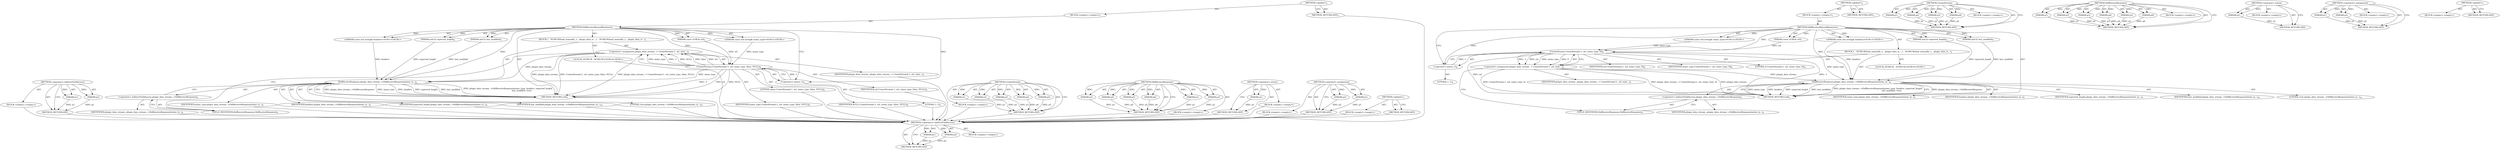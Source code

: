 digraph "&lt;global&gt;" {
vulnerable_87 [label=<(METHOD,&lt;operator&gt;.indirectFieldAccess)>];
vulnerable_88 [label=<(PARAM,p1)>];
vulnerable_89 [label=<(PARAM,p2)>];
vulnerable_90 [label=<(BLOCK,&lt;empty&gt;,&lt;empty&gt;)>];
vulnerable_91 [label=<(METHOD_RETURN,ANY)>];
vulnerable_6 [label=<(METHOD,&lt;global&gt;)<SUB>1</SUB>>];
vulnerable_7 [label=<(BLOCK,&lt;empty&gt;,&lt;empty&gt;)<SUB>1</SUB>>];
vulnerable_8 [label=<(METHOD,DidReceiveManualResponse)<SUB>1</SUB>>];
vulnerable_9 [label=<(PARAM,const GURL&amp; url)<SUB>1</SUB>>];
vulnerable_10 [label="<(PARAM,const std::string&amp; mime_type)<SUB>2</SUB>>"];
vulnerable_11 [label="<(PARAM,const std::string&amp; headers)<SUB>3</SUB>>"];
vulnerable_12 [label=<(PARAM,uint32 expected_length)<SUB>4</SUB>>];
vulnerable_13 [label=<(PARAM,uint32 last_modified)<SUB>5</SUB>>];
vulnerable_14 [label=<(BLOCK,{
   DCHECK(load_manually_);
 
  plugin_data_st...,{
   DCHECK(load_manually_);
 
  plugin_data_st...)<SUB>5</SUB>>];
vulnerable_15 [label="<(LOCAL,DCHECK : DCHECK)<SUB>6</SUB>>"];
vulnerable_16 [label=<(&lt;operator&gt;.assignment,plugin_data_stream_ = CreateStream(-1, url, mim...)<SUB>8</SUB>>];
vulnerable_17 [label=<(IDENTIFIER,plugin_data_stream_,plugin_data_stream_ = CreateStream(-1, url, mim...)<SUB>8</SUB>>];
vulnerable_18 [label=<(CreateStream,CreateStream(-1, url, mime_type, false, NULL))<SUB>8</SUB>>];
vulnerable_19 [label=<(&lt;operator&gt;.minus,-1)<SUB>8</SUB>>];
vulnerable_20 [label=<(LITERAL,1,-1)<SUB>8</SUB>>];
vulnerable_21 [label=<(IDENTIFIER,url,CreateStream(-1, url, mime_type, false, NULL))<SUB>8</SUB>>];
vulnerable_22 [label=<(IDENTIFIER,mime_type,CreateStream(-1, url, mime_type, false, NULL))<SUB>8</SUB>>];
vulnerable_23 [label=<(LITERAL,false,CreateStream(-1, url, mime_type, false, NULL))<SUB>8</SUB>>];
vulnerable_24 [label=<(IDENTIFIER,NULL,CreateStream(-1, url, mime_type, false, NULL))<SUB>8</SUB>>];
vulnerable_25 [label=<(DidReceiveResponse,plugin_data_stream_-&gt;DidReceiveResponse(mime_ty...)<SUB>9</SUB>>];
vulnerable_26 [label=<(&lt;operator&gt;.indirectFieldAccess,plugin_data_stream_-&gt;DidReceiveResponse)<SUB>9</SUB>>];
vulnerable_27 [label=<(IDENTIFIER,plugin_data_stream_,plugin_data_stream_-&gt;DidReceiveResponse(mime_ty...)<SUB>9</SUB>>];
vulnerable_28 [label=<(FIELD_IDENTIFIER,DidReceiveResponse,DidReceiveResponse)<SUB>9</SUB>>];
vulnerable_29 [label=<(IDENTIFIER,mime_type,plugin_data_stream_-&gt;DidReceiveResponse(mime_ty...)<SUB>9</SUB>>];
vulnerable_30 [label=<(IDENTIFIER,headers,plugin_data_stream_-&gt;DidReceiveResponse(mime_ty...)<SUB>9</SUB>>];
vulnerable_31 [label=<(IDENTIFIER,expected_length,plugin_data_stream_-&gt;DidReceiveResponse(mime_ty...)<SUB>9</SUB>>];
vulnerable_32 [label=<(IDENTIFIER,last_modified,plugin_data_stream_-&gt;DidReceiveResponse(mime_ty...)<SUB>10</SUB>>];
vulnerable_33 [label=<(LITERAL,true,plugin_data_stream_-&gt;DidReceiveResponse(mime_ty...)<SUB>10</SUB>>];
vulnerable_34 [label=<(METHOD_RETURN,void)<SUB>1</SUB>>];
vulnerable_36 [label=<(METHOD_RETURN,ANY)<SUB>1</SUB>>];
vulnerable_66 [label=<(METHOD,CreateStream)>];
vulnerable_67 [label=<(PARAM,p1)>];
vulnerable_68 [label=<(PARAM,p2)>];
vulnerable_69 [label=<(PARAM,p3)>];
vulnerable_70 [label=<(PARAM,p4)>];
vulnerable_71 [label=<(PARAM,p5)>];
vulnerable_72 [label=<(BLOCK,&lt;empty&gt;,&lt;empty&gt;)>];
vulnerable_73 [label=<(METHOD_RETURN,ANY)>];
vulnerable_78 [label=<(METHOD,DidReceiveResponse)>];
vulnerable_79 [label=<(PARAM,p1)>];
vulnerable_80 [label=<(PARAM,p2)>];
vulnerable_81 [label=<(PARAM,p3)>];
vulnerable_82 [label=<(PARAM,p4)>];
vulnerable_83 [label=<(PARAM,p5)>];
vulnerable_84 [label=<(PARAM,p6)>];
vulnerable_85 [label=<(BLOCK,&lt;empty&gt;,&lt;empty&gt;)>];
vulnerable_86 [label=<(METHOD_RETURN,ANY)>];
vulnerable_74 [label=<(METHOD,&lt;operator&gt;.minus)>];
vulnerable_75 [label=<(PARAM,p1)>];
vulnerable_76 [label=<(BLOCK,&lt;empty&gt;,&lt;empty&gt;)>];
vulnerable_77 [label=<(METHOD_RETURN,ANY)>];
vulnerable_61 [label=<(METHOD,&lt;operator&gt;.assignment)>];
vulnerable_62 [label=<(PARAM,p1)>];
vulnerable_63 [label=<(PARAM,p2)>];
vulnerable_64 [label=<(BLOCK,&lt;empty&gt;,&lt;empty&gt;)>];
vulnerable_65 [label=<(METHOD_RETURN,ANY)>];
vulnerable_55 [label=<(METHOD,&lt;global&gt;)<SUB>1</SUB>>];
vulnerable_56 [label=<(BLOCK,&lt;empty&gt;,&lt;empty&gt;)>];
vulnerable_57 [label=<(METHOD_RETURN,ANY)>];
fixed_85 [label=<(METHOD,&lt;operator&gt;.indirectFieldAccess)>];
fixed_86 [label=<(PARAM,p1)>];
fixed_87 [label=<(PARAM,p2)>];
fixed_88 [label=<(BLOCK,&lt;empty&gt;,&lt;empty&gt;)>];
fixed_89 [label=<(METHOD_RETURN,ANY)>];
fixed_6 [label=<(METHOD,&lt;global&gt;)<SUB>1</SUB>>];
fixed_7 [label=<(BLOCK,&lt;empty&gt;,&lt;empty&gt;)<SUB>1</SUB>>];
fixed_8 [label=<(METHOD,DidReceiveManualResponse)<SUB>1</SUB>>];
fixed_9 [label=<(PARAM,const GURL&amp; url)<SUB>1</SUB>>];
fixed_10 [label="<(PARAM,const std::string&amp; mime_type)<SUB>2</SUB>>"];
fixed_11 [label="<(PARAM,const std::string&amp; headers)<SUB>3</SUB>>"];
fixed_12 [label=<(PARAM,uint32 expected_length)<SUB>4</SUB>>];
fixed_13 [label=<(PARAM,uint32 last_modified)<SUB>5</SUB>>];
fixed_14 [label=<(BLOCK,{
   DCHECK(load_manually_);
 
  plugin_data_st...,{
   DCHECK(load_manually_);
 
  plugin_data_st...)<SUB>5</SUB>>];
fixed_15 [label="<(LOCAL,DCHECK : DCHECK)<SUB>6</SUB>>"];
fixed_16 [label=<(&lt;operator&gt;.assignment,plugin_data_stream_ = CreateStream(-1, url, mim...)<SUB>8</SUB>>];
fixed_17 [label=<(IDENTIFIER,plugin_data_stream_,plugin_data_stream_ = CreateStream(-1, url, mim...)<SUB>8</SUB>>];
fixed_18 [label=<(CreateStream,CreateStream(-1, url, mime_type, 0))<SUB>8</SUB>>];
fixed_19 [label=<(&lt;operator&gt;.minus,-1)<SUB>8</SUB>>];
fixed_20 [label=<(LITERAL,1,-1)<SUB>8</SUB>>];
fixed_21 [label=<(IDENTIFIER,url,CreateStream(-1, url, mime_type, 0))<SUB>8</SUB>>];
fixed_22 [label=<(IDENTIFIER,mime_type,CreateStream(-1, url, mime_type, 0))<SUB>8</SUB>>];
fixed_23 [label=<(LITERAL,0,CreateStream(-1, url, mime_type, 0))<SUB>8</SUB>>];
fixed_24 [label=<(DidReceiveResponse,plugin_data_stream_-&gt;DidReceiveResponse(mime_ty...)<SUB>9</SUB>>];
fixed_25 [label=<(&lt;operator&gt;.indirectFieldAccess,plugin_data_stream_-&gt;DidReceiveResponse)<SUB>9</SUB>>];
fixed_26 [label=<(IDENTIFIER,plugin_data_stream_,plugin_data_stream_-&gt;DidReceiveResponse(mime_ty...)<SUB>9</SUB>>];
fixed_27 [label=<(FIELD_IDENTIFIER,DidReceiveResponse,DidReceiveResponse)<SUB>9</SUB>>];
fixed_28 [label=<(IDENTIFIER,mime_type,plugin_data_stream_-&gt;DidReceiveResponse(mime_ty...)<SUB>9</SUB>>];
fixed_29 [label=<(IDENTIFIER,headers,plugin_data_stream_-&gt;DidReceiveResponse(mime_ty...)<SUB>9</SUB>>];
fixed_30 [label=<(IDENTIFIER,expected_length,plugin_data_stream_-&gt;DidReceiveResponse(mime_ty...)<SUB>9</SUB>>];
fixed_31 [label=<(IDENTIFIER,last_modified,plugin_data_stream_-&gt;DidReceiveResponse(mime_ty...)<SUB>10</SUB>>];
fixed_32 [label=<(LITERAL,true,plugin_data_stream_-&gt;DidReceiveResponse(mime_ty...)<SUB>10</SUB>>];
fixed_33 [label=<(METHOD_RETURN,void)<SUB>1</SUB>>];
fixed_35 [label=<(METHOD_RETURN,ANY)<SUB>1</SUB>>];
fixed_65 [label=<(METHOD,CreateStream)>];
fixed_66 [label=<(PARAM,p1)>];
fixed_67 [label=<(PARAM,p2)>];
fixed_68 [label=<(PARAM,p3)>];
fixed_69 [label=<(PARAM,p4)>];
fixed_70 [label=<(BLOCK,&lt;empty&gt;,&lt;empty&gt;)>];
fixed_71 [label=<(METHOD_RETURN,ANY)>];
fixed_76 [label=<(METHOD,DidReceiveResponse)>];
fixed_77 [label=<(PARAM,p1)>];
fixed_78 [label=<(PARAM,p2)>];
fixed_79 [label=<(PARAM,p3)>];
fixed_80 [label=<(PARAM,p4)>];
fixed_81 [label=<(PARAM,p5)>];
fixed_82 [label=<(PARAM,p6)>];
fixed_83 [label=<(BLOCK,&lt;empty&gt;,&lt;empty&gt;)>];
fixed_84 [label=<(METHOD_RETURN,ANY)>];
fixed_72 [label=<(METHOD,&lt;operator&gt;.minus)>];
fixed_73 [label=<(PARAM,p1)>];
fixed_74 [label=<(BLOCK,&lt;empty&gt;,&lt;empty&gt;)>];
fixed_75 [label=<(METHOD_RETURN,ANY)>];
fixed_60 [label=<(METHOD,&lt;operator&gt;.assignment)>];
fixed_61 [label=<(PARAM,p1)>];
fixed_62 [label=<(PARAM,p2)>];
fixed_63 [label=<(BLOCK,&lt;empty&gt;,&lt;empty&gt;)>];
fixed_64 [label=<(METHOD_RETURN,ANY)>];
fixed_54 [label=<(METHOD,&lt;global&gt;)<SUB>1</SUB>>];
fixed_55 [label=<(BLOCK,&lt;empty&gt;,&lt;empty&gt;)>];
fixed_56 [label=<(METHOD_RETURN,ANY)>];
vulnerable_87 -> vulnerable_88  [key=0, label="AST: "];
vulnerable_87 -> vulnerable_88  [key=1, label="DDG: "];
vulnerable_87 -> vulnerable_90  [key=0, label="AST: "];
vulnerable_87 -> vulnerable_89  [key=0, label="AST: "];
vulnerable_87 -> vulnerable_89  [key=1, label="DDG: "];
vulnerable_87 -> vulnerable_91  [key=0, label="AST: "];
vulnerable_87 -> vulnerable_91  [key=1, label="CFG: "];
vulnerable_88 -> vulnerable_91  [key=0, label="DDG: p1"];
vulnerable_89 -> vulnerable_91  [key=0, label="DDG: p2"];
vulnerable_90 -> fixed_85  [key=0];
vulnerable_91 -> fixed_85  [key=0];
vulnerable_6 -> vulnerable_7  [key=0, label="AST: "];
vulnerable_6 -> vulnerable_36  [key=0, label="AST: "];
vulnerable_6 -> vulnerable_36  [key=1, label="CFG: "];
vulnerable_7 -> vulnerable_8  [key=0, label="AST: "];
vulnerable_8 -> vulnerable_9  [key=0, label="AST: "];
vulnerable_8 -> vulnerable_9  [key=1, label="DDG: "];
vulnerable_8 -> vulnerable_10  [key=0, label="AST: "];
vulnerable_8 -> vulnerable_10  [key=1, label="DDG: "];
vulnerable_8 -> vulnerable_11  [key=0, label="AST: "];
vulnerable_8 -> vulnerable_11  [key=1, label="DDG: "];
vulnerable_8 -> vulnerable_12  [key=0, label="AST: "];
vulnerable_8 -> vulnerable_12  [key=1, label="DDG: "];
vulnerable_8 -> vulnerable_13  [key=0, label="AST: "];
vulnerable_8 -> vulnerable_13  [key=1, label="DDG: "];
vulnerable_8 -> vulnerable_14  [key=0, label="AST: "];
vulnerable_8 -> vulnerable_34  [key=0, label="AST: "];
vulnerable_8 -> vulnerable_19  [key=0, label="CFG: "];
vulnerable_8 -> vulnerable_19  [key=1, label="DDG: "];
vulnerable_8 -> vulnerable_25  [key=0, label="DDG: "];
vulnerable_8 -> vulnerable_18  [key=0, label="DDG: "];
vulnerable_9 -> vulnerable_18  [key=0, label="DDG: url"];
vulnerable_10 -> vulnerable_18  [key=0, label="DDG: mime_type"];
vulnerable_11 -> vulnerable_25  [key=0, label="DDG: headers"];
vulnerable_12 -> vulnerable_25  [key=0, label="DDG: expected_length"];
vulnerable_13 -> vulnerable_25  [key=0, label="DDG: last_modified"];
vulnerable_14 -> vulnerable_15  [key=0, label="AST: "];
vulnerable_14 -> vulnerable_16  [key=0, label="AST: "];
vulnerable_14 -> vulnerable_25  [key=0, label="AST: "];
vulnerable_15 -> fixed_85  [key=0];
vulnerable_16 -> vulnerable_17  [key=0, label="AST: "];
vulnerable_16 -> vulnerable_18  [key=0, label="AST: "];
vulnerable_16 -> vulnerable_28  [key=0, label="CFG: "];
vulnerable_16 -> vulnerable_34  [key=0, label="DDG: plugin_data_stream_"];
vulnerable_16 -> vulnerable_34  [key=1, label="DDG: CreateStream(-1, url, mime_type, false, NULL)"];
vulnerable_16 -> vulnerable_34  [key=2, label="DDG: plugin_data_stream_ = CreateStream(-1, url, mime_type, false, NULL)"];
vulnerable_16 -> vulnerable_25  [key=0, label="DDG: plugin_data_stream_"];
vulnerable_17 -> fixed_85  [key=0];
vulnerable_18 -> vulnerable_19  [key=0, label="AST: "];
vulnerable_18 -> vulnerable_21  [key=0, label="AST: "];
vulnerable_18 -> vulnerable_22  [key=0, label="AST: "];
vulnerable_18 -> vulnerable_23  [key=0, label="AST: "];
vulnerable_18 -> vulnerable_24  [key=0, label="AST: "];
vulnerable_18 -> vulnerable_16  [key=0, label="CFG: "];
vulnerable_18 -> vulnerable_16  [key=1, label="DDG: mime_type"];
vulnerable_18 -> vulnerable_16  [key=2, label="DDG: -1"];
vulnerable_18 -> vulnerable_16  [key=3, label="DDG: NULL"];
vulnerable_18 -> vulnerable_16  [key=4, label="DDG: false"];
vulnerable_18 -> vulnerable_16  [key=5, label="DDG: url"];
vulnerable_18 -> vulnerable_34  [key=0, label="DDG: -1"];
vulnerable_18 -> vulnerable_34  [key=1, label="DDG: url"];
vulnerable_18 -> vulnerable_34  [key=2, label="DDG: NULL"];
vulnerable_18 -> vulnerable_25  [key=0, label="DDG: mime_type"];
vulnerable_19 -> vulnerable_20  [key=0, label="AST: "];
vulnerable_19 -> vulnerable_18  [key=0, label="CFG: "];
vulnerable_19 -> vulnerable_18  [key=1, label="DDG: 1"];
vulnerable_20 -> fixed_85  [key=0];
vulnerable_21 -> fixed_85  [key=0];
vulnerable_22 -> fixed_85  [key=0];
vulnerable_23 -> fixed_85  [key=0];
vulnerable_24 -> fixed_85  [key=0];
vulnerable_25 -> vulnerable_26  [key=0, label="AST: "];
vulnerable_25 -> vulnerable_29  [key=0, label="AST: "];
vulnerable_25 -> vulnerable_30  [key=0, label="AST: "];
vulnerable_25 -> vulnerable_31  [key=0, label="AST: "];
vulnerable_25 -> vulnerable_32  [key=0, label="AST: "];
vulnerable_25 -> vulnerable_33  [key=0, label="AST: "];
vulnerable_25 -> vulnerable_34  [key=0, label="CFG: "];
vulnerable_25 -> vulnerable_34  [key=1, label="DDG: plugin_data_stream_-&gt;DidReceiveResponse"];
vulnerable_25 -> vulnerable_34  [key=2, label="DDG: mime_type"];
vulnerable_25 -> vulnerable_34  [key=3, label="DDG: headers"];
vulnerable_25 -> vulnerable_34  [key=4, label="DDG: expected_length"];
vulnerable_25 -> vulnerable_34  [key=5, label="DDG: last_modified"];
vulnerable_25 -> vulnerable_34  [key=6, label="DDG: plugin_data_stream_-&gt;DidReceiveResponse(mime_type, headers, expected_length,
                                           last_modified, true)"];
vulnerable_26 -> vulnerable_27  [key=0, label="AST: "];
vulnerable_26 -> vulnerable_28  [key=0, label="AST: "];
vulnerable_26 -> vulnerable_25  [key=0, label="CFG: "];
vulnerable_27 -> fixed_85  [key=0];
vulnerable_28 -> vulnerable_26  [key=0, label="CFG: "];
vulnerable_29 -> fixed_85  [key=0];
vulnerable_30 -> fixed_85  [key=0];
vulnerable_31 -> fixed_85  [key=0];
vulnerable_32 -> fixed_85  [key=0];
vulnerable_33 -> fixed_85  [key=0];
vulnerable_34 -> fixed_85  [key=0];
vulnerable_36 -> fixed_85  [key=0];
vulnerable_66 -> vulnerable_67  [key=0, label="AST: "];
vulnerable_66 -> vulnerable_67  [key=1, label="DDG: "];
vulnerable_66 -> vulnerable_72  [key=0, label="AST: "];
vulnerable_66 -> vulnerable_68  [key=0, label="AST: "];
vulnerable_66 -> vulnerable_68  [key=1, label="DDG: "];
vulnerable_66 -> vulnerable_73  [key=0, label="AST: "];
vulnerable_66 -> vulnerable_73  [key=1, label="CFG: "];
vulnerable_66 -> vulnerable_69  [key=0, label="AST: "];
vulnerable_66 -> vulnerable_69  [key=1, label="DDG: "];
vulnerable_66 -> vulnerable_70  [key=0, label="AST: "];
vulnerable_66 -> vulnerable_70  [key=1, label="DDG: "];
vulnerable_66 -> vulnerable_71  [key=0, label="AST: "];
vulnerable_66 -> vulnerable_71  [key=1, label="DDG: "];
vulnerable_67 -> vulnerable_73  [key=0, label="DDG: p1"];
vulnerable_68 -> vulnerable_73  [key=0, label="DDG: p2"];
vulnerable_69 -> vulnerable_73  [key=0, label="DDG: p3"];
vulnerable_70 -> vulnerable_73  [key=0, label="DDG: p4"];
vulnerable_71 -> vulnerable_73  [key=0, label="DDG: p5"];
vulnerable_72 -> fixed_85  [key=0];
vulnerable_73 -> fixed_85  [key=0];
vulnerable_78 -> vulnerable_79  [key=0, label="AST: "];
vulnerable_78 -> vulnerable_79  [key=1, label="DDG: "];
vulnerable_78 -> vulnerable_85  [key=0, label="AST: "];
vulnerable_78 -> vulnerable_80  [key=0, label="AST: "];
vulnerable_78 -> vulnerable_80  [key=1, label="DDG: "];
vulnerable_78 -> vulnerable_86  [key=0, label="AST: "];
vulnerable_78 -> vulnerable_86  [key=1, label="CFG: "];
vulnerable_78 -> vulnerable_81  [key=0, label="AST: "];
vulnerable_78 -> vulnerable_81  [key=1, label="DDG: "];
vulnerable_78 -> vulnerable_82  [key=0, label="AST: "];
vulnerable_78 -> vulnerable_82  [key=1, label="DDG: "];
vulnerable_78 -> vulnerable_83  [key=0, label="AST: "];
vulnerable_78 -> vulnerable_83  [key=1, label="DDG: "];
vulnerable_78 -> vulnerable_84  [key=0, label="AST: "];
vulnerable_78 -> vulnerable_84  [key=1, label="DDG: "];
vulnerable_79 -> vulnerable_86  [key=0, label="DDG: p1"];
vulnerable_80 -> vulnerable_86  [key=0, label="DDG: p2"];
vulnerable_81 -> vulnerable_86  [key=0, label="DDG: p3"];
vulnerable_82 -> vulnerable_86  [key=0, label="DDG: p4"];
vulnerable_83 -> vulnerable_86  [key=0, label="DDG: p5"];
vulnerable_84 -> vulnerable_86  [key=0, label="DDG: p6"];
vulnerable_85 -> fixed_85  [key=0];
vulnerable_86 -> fixed_85  [key=0];
vulnerable_74 -> vulnerable_75  [key=0, label="AST: "];
vulnerable_74 -> vulnerable_75  [key=1, label="DDG: "];
vulnerable_74 -> vulnerable_76  [key=0, label="AST: "];
vulnerable_74 -> vulnerable_77  [key=0, label="AST: "];
vulnerable_74 -> vulnerable_77  [key=1, label="CFG: "];
vulnerable_75 -> vulnerable_77  [key=0, label="DDG: p1"];
vulnerable_76 -> fixed_85  [key=0];
vulnerable_77 -> fixed_85  [key=0];
vulnerable_61 -> vulnerable_62  [key=0, label="AST: "];
vulnerable_61 -> vulnerable_62  [key=1, label="DDG: "];
vulnerable_61 -> vulnerable_64  [key=0, label="AST: "];
vulnerable_61 -> vulnerable_63  [key=0, label="AST: "];
vulnerable_61 -> vulnerable_63  [key=1, label="DDG: "];
vulnerable_61 -> vulnerable_65  [key=0, label="AST: "];
vulnerable_61 -> vulnerable_65  [key=1, label="CFG: "];
vulnerable_62 -> vulnerable_65  [key=0, label="DDG: p1"];
vulnerable_63 -> vulnerable_65  [key=0, label="DDG: p2"];
vulnerable_64 -> fixed_85  [key=0];
vulnerable_65 -> fixed_85  [key=0];
vulnerable_55 -> vulnerable_56  [key=0, label="AST: "];
vulnerable_55 -> vulnerable_57  [key=0, label="AST: "];
vulnerable_55 -> vulnerable_57  [key=1, label="CFG: "];
vulnerable_56 -> fixed_85  [key=0];
vulnerable_57 -> fixed_85  [key=0];
fixed_85 -> fixed_86  [key=0, label="AST: "];
fixed_85 -> fixed_86  [key=1, label="DDG: "];
fixed_85 -> fixed_88  [key=0, label="AST: "];
fixed_85 -> fixed_87  [key=0, label="AST: "];
fixed_85 -> fixed_87  [key=1, label="DDG: "];
fixed_85 -> fixed_89  [key=0, label="AST: "];
fixed_85 -> fixed_89  [key=1, label="CFG: "];
fixed_86 -> fixed_89  [key=0, label="DDG: p1"];
fixed_87 -> fixed_89  [key=0, label="DDG: p2"];
fixed_6 -> fixed_7  [key=0, label="AST: "];
fixed_6 -> fixed_35  [key=0, label="AST: "];
fixed_6 -> fixed_35  [key=1, label="CFG: "];
fixed_7 -> fixed_8  [key=0, label="AST: "];
fixed_8 -> fixed_9  [key=0, label="AST: "];
fixed_8 -> fixed_9  [key=1, label="DDG: "];
fixed_8 -> fixed_10  [key=0, label="AST: "];
fixed_8 -> fixed_10  [key=1, label="DDG: "];
fixed_8 -> fixed_11  [key=0, label="AST: "];
fixed_8 -> fixed_11  [key=1, label="DDG: "];
fixed_8 -> fixed_12  [key=0, label="AST: "];
fixed_8 -> fixed_12  [key=1, label="DDG: "];
fixed_8 -> fixed_13  [key=0, label="AST: "];
fixed_8 -> fixed_13  [key=1, label="DDG: "];
fixed_8 -> fixed_14  [key=0, label="AST: "];
fixed_8 -> fixed_33  [key=0, label="AST: "];
fixed_8 -> fixed_19  [key=0, label="CFG: "];
fixed_8 -> fixed_19  [key=1, label="DDG: "];
fixed_8 -> fixed_24  [key=0, label="DDG: "];
fixed_8 -> fixed_18  [key=0, label="DDG: "];
fixed_9 -> fixed_18  [key=0, label="DDG: url"];
fixed_10 -> fixed_18  [key=0, label="DDG: mime_type"];
fixed_11 -> fixed_24  [key=0, label="DDG: headers"];
fixed_12 -> fixed_24  [key=0, label="DDG: expected_length"];
fixed_13 -> fixed_24  [key=0, label="DDG: last_modified"];
fixed_14 -> fixed_15  [key=0, label="AST: "];
fixed_14 -> fixed_16  [key=0, label="AST: "];
fixed_14 -> fixed_24  [key=0, label="AST: "];
fixed_16 -> fixed_17  [key=0, label="AST: "];
fixed_16 -> fixed_18  [key=0, label="AST: "];
fixed_16 -> fixed_27  [key=0, label="CFG: "];
fixed_16 -> fixed_33  [key=0, label="DDG: plugin_data_stream_"];
fixed_16 -> fixed_33  [key=1, label="DDG: CreateStream(-1, url, mime_type, 0)"];
fixed_16 -> fixed_33  [key=2, label="DDG: plugin_data_stream_ = CreateStream(-1, url, mime_type, 0)"];
fixed_16 -> fixed_24  [key=0, label="DDG: plugin_data_stream_"];
fixed_18 -> fixed_19  [key=0, label="AST: "];
fixed_18 -> fixed_21  [key=0, label="AST: "];
fixed_18 -> fixed_22  [key=0, label="AST: "];
fixed_18 -> fixed_23  [key=0, label="AST: "];
fixed_18 -> fixed_16  [key=0, label="CFG: "];
fixed_18 -> fixed_16  [key=1, label="DDG: -1"];
fixed_18 -> fixed_16  [key=2, label="DDG: url"];
fixed_18 -> fixed_16  [key=3, label="DDG: mime_type"];
fixed_18 -> fixed_16  [key=4, label="DDG: 0"];
fixed_18 -> fixed_33  [key=0, label="DDG: -1"];
fixed_18 -> fixed_33  [key=1, label="DDG: url"];
fixed_18 -> fixed_24  [key=0, label="DDG: mime_type"];
fixed_19 -> fixed_20  [key=0, label="AST: "];
fixed_19 -> fixed_18  [key=0, label="CFG: "];
fixed_19 -> fixed_18  [key=1, label="DDG: 1"];
fixed_24 -> fixed_25  [key=0, label="AST: "];
fixed_24 -> fixed_28  [key=0, label="AST: "];
fixed_24 -> fixed_29  [key=0, label="AST: "];
fixed_24 -> fixed_30  [key=0, label="AST: "];
fixed_24 -> fixed_31  [key=0, label="AST: "];
fixed_24 -> fixed_32  [key=0, label="AST: "];
fixed_24 -> fixed_33  [key=0, label="CFG: "];
fixed_24 -> fixed_33  [key=1, label="DDG: plugin_data_stream_-&gt;DidReceiveResponse"];
fixed_24 -> fixed_33  [key=2, label="DDG: mime_type"];
fixed_24 -> fixed_33  [key=3, label="DDG: headers"];
fixed_24 -> fixed_33  [key=4, label="DDG: expected_length"];
fixed_24 -> fixed_33  [key=5, label="DDG: last_modified"];
fixed_24 -> fixed_33  [key=6, label="DDG: plugin_data_stream_-&gt;DidReceiveResponse(mime_type, headers, expected_length,
                                           last_modified, true)"];
fixed_25 -> fixed_26  [key=0, label="AST: "];
fixed_25 -> fixed_27  [key=0, label="AST: "];
fixed_25 -> fixed_24  [key=0, label="CFG: "];
fixed_27 -> fixed_25  [key=0, label="CFG: "];
fixed_65 -> fixed_66  [key=0, label="AST: "];
fixed_65 -> fixed_66  [key=1, label="DDG: "];
fixed_65 -> fixed_70  [key=0, label="AST: "];
fixed_65 -> fixed_67  [key=0, label="AST: "];
fixed_65 -> fixed_67  [key=1, label="DDG: "];
fixed_65 -> fixed_71  [key=0, label="AST: "];
fixed_65 -> fixed_71  [key=1, label="CFG: "];
fixed_65 -> fixed_68  [key=0, label="AST: "];
fixed_65 -> fixed_68  [key=1, label="DDG: "];
fixed_65 -> fixed_69  [key=0, label="AST: "];
fixed_65 -> fixed_69  [key=1, label="DDG: "];
fixed_66 -> fixed_71  [key=0, label="DDG: p1"];
fixed_67 -> fixed_71  [key=0, label="DDG: p2"];
fixed_68 -> fixed_71  [key=0, label="DDG: p3"];
fixed_69 -> fixed_71  [key=0, label="DDG: p4"];
fixed_76 -> fixed_77  [key=0, label="AST: "];
fixed_76 -> fixed_77  [key=1, label="DDG: "];
fixed_76 -> fixed_83  [key=0, label="AST: "];
fixed_76 -> fixed_78  [key=0, label="AST: "];
fixed_76 -> fixed_78  [key=1, label="DDG: "];
fixed_76 -> fixed_84  [key=0, label="AST: "];
fixed_76 -> fixed_84  [key=1, label="CFG: "];
fixed_76 -> fixed_79  [key=0, label="AST: "];
fixed_76 -> fixed_79  [key=1, label="DDG: "];
fixed_76 -> fixed_80  [key=0, label="AST: "];
fixed_76 -> fixed_80  [key=1, label="DDG: "];
fixed_76 -> fixed_81  [key=0, label="AST: "];
fixed_76 -> fixed_81  [key=1, label="DDG: "];
fixed_76 -> fixed_82  [key=0, label="AST: "];
fixed_76 -> fixed_82  [key=1, label="DDG: "];
fixed_77 -> fixed_84  [key=0, label="DDG: p1"];
fixed_78 -> fixed_84  [key=0, label="DDG: p2"];
fixed_79 -> fixed_84  [key=0, label="DDG: p3"];
fixed_80 -> fixed_84  [key=0, label="DDG: p4"];
fixed_81 -> fixed_84  [key=0, label="DDG: p5"];
fixed_82 -> fixed_84  [key=0, label="DDG: p6"];
fixed_72 -> fixed_73  [key=0, label="AST: "];
fixed_72 -> fixed_73  [key=1, label="DDG: "];
fixed_72 -> fixed_74  [key=0, label="AST: "];
fixed_72 -> fixed_75  [key=0, label="AST: "];
fixed_72 -> fixed_75  [key=1, label="CFG: "];
fixed_73 -> fixed_75  [key=0, label="DDG: p1"];
fixed_60 -> fixed_61  [key=0, label="AST: "];
fixed_60 -> fixed_61  [key=1, label="DDG: "];
fixed_60 -> fixed_63  [key=0, label="AST: "];
fixed_60 -> fixed_62  [key=0, label="AST: "];
fixed_60 -> fixed_62  [key=1, label="DDG: "];
fixed_60 -> fixed_64  [key=0, label="AST: "];
fixed_60 -> fixed_64  [key=1, label="CFG: "];
fixed_61 -> fixed_64  [key=0, label="DDG: p1"];
fixed_62 -> fixed_64  [key=0, label="DDG: p2"];
fixed_54 -> fixed_55  [key=0, label="AST: "];
fixed_54 -> fixed_56  [key=0, label="AST: "];
fixed_54 -> fixed_56  [key=1, label="CFG: "];
}
